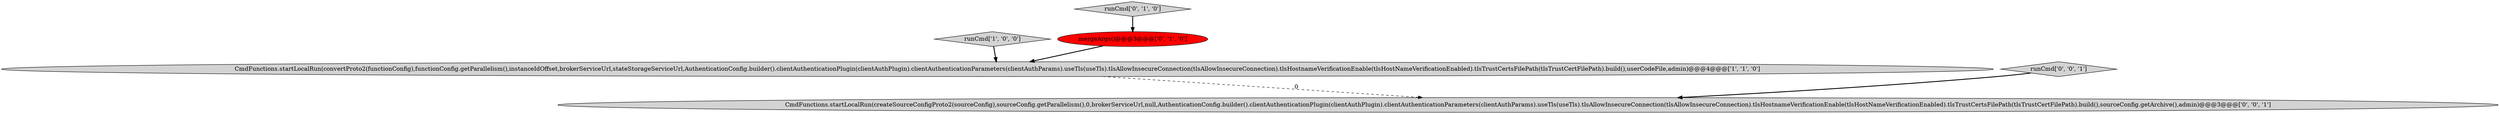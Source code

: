 digraph {
1 [style = filled, label = "runCmd['1', '0', '0']", fillcolor = lightgray, shape = diamond image = "AAA0AAABBB1BBB"];
2 [style = filled, label = "runCmd['0', '1', '0']", fillcolor = lightgray, shape = diamond image = "AAA0AAABBB2BBB"];
0 [style = filled, label = "CmdFunctions.startLocalRun(convertProto2(functionConfig),functionConfig.getParallelism(),instanceIdOffset,brokerServiceUrl,stateStorageServiceUrl,AuthenticationConfig.builder().clientAuthenticationPlugin(clientAuthPlugin).clientAuthenticationParameters(clientAuthParams).useTls(useTls).tlsAllowInsecureConnection(tlsAllowInsecureConnection).tlsHostnameVerificationEnable(tlsHostNameVerificationEnabled).tlsTrustCertsFilePath(tlsTrustCertFilePath).build(),userCodeFile,admin)@@@4@@@['1', '1', '0']", fillcolor = lightgray, shape = ellipse image = "AAA0AAABBB1BBB"];
5 [style = filled, label = "runCmd['0', '0', '1']", fillcolor = lightgray, shape = diamond image = "AAA0AAABBB3BBB"];
4 [style = filled, label = "CmdFunctions.startLocalRun(createSourceConfigProto2(sourceConfig),sourceConfig.getParallelism(),0,brokerServiceUrl,null,AuthenticationConfig.builder().clientAuthenticationPlugin(clientAuthPlugin).clientAuthenticationParameters(clientAuthParams).useTls(useTls).tlsAllowInsecureConnection(tlsAllowInsecureConnection).tlsHostnameVerificationEnable(tlsHostNameVerificationEnabled).tlsTrustCertsFilePath(tlsTrustCertFilePath).build(),sourceConfig.getArchive(),admin)@@@3@@@['0', '0', '1']", fillcolor = lightgray, shape = ellipse image = "AAA0AAABBB3BBB"];
3 [style = filled, label = "mergeArgs()@@@3@@@['0', '1', '0']", fillcolor = red, shape = ellipse image = "AAA1AAABBB2BBB"];
3->0 [style = bold, label=""];
0->4 [style = dashed, label="0"];
1->0 [style = bold, label=""];
5->4 [style = bold, label=""];
2->3 [style = bold, label=""];
}
